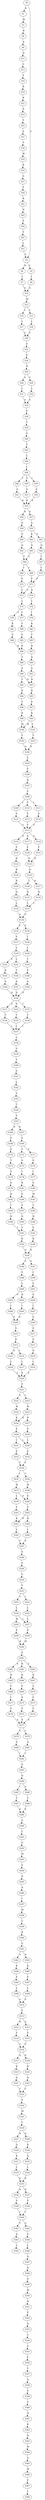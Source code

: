 strict digraph  {
	S0 -> S1 [ label = R ];
	S0 -> S2 [ label = A ];
	S1 -> S3 [ label = M ];
	S2 -> S4 [ label = D ];
	S2 -> S5 [ label = E ];
	S3 -> S6 [ label = R ];
	S4 -> S7 [ label = I ];
	S5 -> S8 [ label = I ];
	S6 -> S9 [ label = A ];
	S7 -> S10 [ label = Q ];
	S8 -> S10 [ label = Q ];
	S9 -> S11 [ label = D ];
	S10 -> S12 [ label = M ];
	S11 -> S13 [ label = C ];
	S12 -> S14 [ label = Y ];
	S12 -> S15 [ label = F ];
	S13 -> S16 [ label = Y ];
	S14 -> S17 [ label = L ];
	S15 -> S18 [ label = L ];
	S16 -> S19 [ label = R ];
	S17 -> S20 [ label = E ];
	S18 -> S20 [ label = E ];
	S19 -> S21 [ label = K ];
	S20 -> S22 [ label = E ];
	S21 -> S23 [ label = A ];
	S22 -> S24 [ label = P ];
	S23 -> S25 [ label = Y ];
	S24 -> S26 [ label = R ];
	S25 -> S27 [ label = E ];
	S26 -> S28 [ label = A ];
	S26 -> S29 [ label = G ];
	S27 -> S30 [ label = T ];
	S28 -> S31 [ label = L ];
	S29 -> S32 [ label = L ];
	S30 -> S33 [ label = W ];
	S31 -> S34 [ label = A ];
	S32 -> S34 [ label = A ];
	S33 -> S35 [ label = K ];
	S34 -> S36 [ label = P ];
	S35 -> S37 [ label = G ];
	S36 -> S38 [ label = T ];
	S37 -> S39 [ label = F ];
	S38 -> S40 [ label = G ];
	S39 -> S41 [ label = R ];
	S40 -> S42 [ label = T ];
	S41 -> S43 [ label = N ];
	S42 -> S44 [ label = L ];
	S43 -> S45 [ label = P ];
	S44 -> S46 [ label = L ];
	S45 -> S47 [ label = Y ];
	S46 -> S48 [ label = L ];
	S46 -> S49 [ label = V ];
	S46 -> S50 [ label = I ];
	S47 -> S51 [ label = L ];
	S48 -> S52 [ label = A ];
	S49 -> S53 [ label = A ];
	S50 -> S54 [ label = A ];
	S51 -> S2 [ label = A ];
	S52 -> S55 [ label = R ];
	S53 -> S55 [ label = R ];
	S54 -> S55 [ label = R ];
	S55 -> S56 [ label = R ];
	S55 -> S57 [ label = K ];
	S56 -> S58 [ label = A ];
	S57 -> S59 [ label = A ];
	S58 -> S60 [ label = G ];
	S59 -> S61 [ label = S ];
	S59 -> S62 [ label = K ];
	S60 -> S63 [ label = Q ];
	S61 -> S64 [ label = Q ];
	S62 -> S65 [ label = Q ];
	S63 -> S66 [ label = V ];
	S64 -> S67 [ label = I ];
	S65 -> S66 [ label = V ];
	S66 -> S68 [ label = L ];
	S66 -> S69 [ label = I ];
	S67 -> S70 [ label = L ];
	S68 -> S71 [ label = P ];
	S69 -> S72 [ label = P ];
	S70 -> S71 [ label = P ];
	S71 -> S73 [ label = L ];
	S71 -> S74 [ label = A ];
	S72 -> S73 [ label = L ];
	S73 -> S75 [ label = L ];
	S74 -> S76 [ label = L ];
	S75 -> S77 [ label = L ];
	S75 -> S78 [ label = V ];
	S76 -> S79 [ label = I ];
	S77 -> S80 [ label = C ];
	S78 -> S81 [ label = K ];
	S79 -> S82 [ label = K ];
	S80 -> S83 [ label = S ];
	S81 -> S84 [ label = S ];
	S82 -> S85 [ label = T ];
	S83 -> S86 [ label = R ];
	S84 -> S86 [ label = R ];
	S85 -> S87 [ label = R ];
	S86 -> S88 [ label = T ];
	S87 -> S89 [ label = A ];
	S88 -> S90 [ label = A ];
	S89 -> S91 [ label = A ];
	S90 -> S92 [ label = T ];
	S90 -> S93 [ label = N ];
	S91 -> S93 [ label = N ];
	S92 -> S94 [ label = R ];
	S93 -> S95 [ label = R ];
	S94 -> S96 [ label = T ];
	S95 -> S97 [ label = S ];
	S96 -> S98 [ label = K ];
	S97 -> S99 [ label = K ];
	S98 -> S100 [ label = M ];
	S99 -> S101 [ label = L ];
	S99 -> S100 [ label = M ];
	S100 -> S102 [ label = Y ];
	S101 -> S103 [ label = Y ];
	S102 -> S104 [ label = H ];
	S103 -> S104 [ label = H ];
	S104 -> S105 [ label = S ];
	S105 -> S106 [ label = E ];
	S106 -> S107 [ label = D ];
	S107 -> S108 [ label = V ];
	S108 -> S109 [ label = L ];
	S108 -> S110 [ label = V ];
	S108 -> S111 [ label = I ];
	S109 -> S112 [ label = V ];
	S110 -> S113 [ label = V ];
	S111 -> S114 [ label = V ];
	S112 -> S115 [ label = V ];
	S113 -> S115 [ label = V ];
	S114 -> S115 [ label = V ];
	S115 -> S116 [ label = Q ];
	S115 -> S117 [ label = A ];
	S115 -> S118 [ label = S ];
	S116 -> S119 [ label = F ];
	S117 -> S120 [ label = F ];
	S118 -> S121 [ label = F ];
	S119 -> S122 [ label = R ];
	S120 -> S123 [ label = N ];
	S121 -> S123 [ label = N ];
	S122 -> S124 [ label = R ];
	S123 -> S125 [ label = Q ];
	S124 -> S126 [ label = R ];
	S125 -> S127 [ label = R ];
	S125 -> S128 [ label = T ];
	S126 -> S129 [ label = Q ];
	S127 -> S130 [ label = N ];
	S128 -> S131 [ label = N ];
	S129 -> S132 [ label = L ];
	S130 -> S133 [ label = L ];
	S131 -> S133 [ label = L ];
	S132 -> S134 [ label = A ];
	S133 -> S134 [ label = A ];
	S134 -> S135 [ label = E ];
	S134 -> S136 [ label = D ];
	S135 -> S137 [ label = V ];
	S136 -> S138 [ label = I ];
	S137 -> S139 [ label = L ];
	S138 -> S140 [ label = L ];
	S139 -> S141 [ label = L ];
	S139 -> S142 [ label = P ];
	S140 -> S143 [ label = T ];
	S141 -> S144 [ label = T ];
	S142 -> S145 [ label = R ];
	S143 -> S146 [ label = E ];
	S144 -> S147 [ label = A ];
	S145 -> S148 [ label = A ];
	S146 -> S149 [ label = A ];
	S147 -> S150 [ label = D ];
	S148 -> S150 [ label = D ];
	S149 -> S150 [ label = D ];
	S150 -> S151 [ label = A ];
	S150 -> S152 [ label = S ];
	S150 -> S153 [ label = T ];
	S151 -> S154 [ label = T ];
	S152 -> S155 [ label = T ];
	S153 -> S156 [ label = T ];
	S154 -> S157 [ label = L ];
	S155 -> S157 [ label = L ];
	S156 -> S157 [ label = L ];
	S157 -> S158 [ label = L ];
	S158 -> S159 [ label = G ];
	S159 -> S160 [ label = Y ];
	S160 -> S161 [ label = G ];
	S161 -> S162 [ label = L ];
	S162 -> S163 [ label = V ];
	S163 -> S164 [ label = T ];
	S164 -> S165 [ label = V ];
	S165 -> S166 [ label = R ];
	S165 -> S167 [ label = K ];
	S166 -> S168 [ label = S ];
	S167 -> S169 [ label = S ];
	S168 -> S170 [ label = E ];
	S169 -> S171 [ label = S ];
	S169 -> S172 [ label = T ];
	S170 -> S173 [ label = T ];
	S171 -> S174 [ label = G ];
	S172 -> S175 [ label = S ];
	S173 -> S176 [ label = V ];
	S174 -> S177 [ label = I ];
	S175 -> S178 [ label = I ];
	S176 -> S179 [ label = A ];
	S177 -> S180 [ label = G ];
	S178 -> S181 [ label = R ];
	S179 -> S182 [ label = R ];
	S180 -> S183 [ label = M ];
	S181 -> S184 [ label = G ];
	S182 -> S185 [ label = I ];
	S183 -> S186 [ label = T ];
	S184 -> S187 [ label = V ];
	S185 -> S188 [ label = D ];
	S186 -> S189 [ label = H ];
	S187 -> S190 [ label = D ];
	S188 -> S191 [ label = T ];
	S189 -> S192 [ label = S ];
	S190 -> S191 [ label = T ];
	S191 -> S193 [ label = K ];
	S192 -> S194 [ label = K ];
	S193 -> S195 [ label = N ];
	S194 -> S195 [ label = N ];
	S195 -> S196 [ label = E ];
	S195 -> S197 [ label = Q ];
	S196 -> S198 [ label = V ];
	S197 -> S199 [ label = I ];
	S198 -> S200 [ label = L ];
	S199 -> S201 [ label = V ];
	S200 -> S202 [ label = H ];
	S200 -> S203 [ label = N ];
	S201 -> S204 [ label = S ];
	S202 -> S205 [ label = I ];
	S203 -> S206 [ label = I ];
	S204 -> S207 [ label = I ];
	S205 -> S208 [ label = D ];
	S206 -> S208 [ label = D ];
	S207 -> S209 [ label = E ];
	S208 -> S210 [ label = G ];
	S209 -> S211 [ label = E ];
	S210 -> S212 [ label = P ];
	S211 -> S213 [ label = P ];
	S212 -> S214 [ label = L ];
	S212 -> S215 [ label = Q ];
	S213 -> S216 [ label = D ];
	S214 -> S217 [ label = L ];
	S215 -> S218 [ label = L ];
	S216 -> S219 [ label = L ];
	S217 -> S220 [ label = E ];
	S218 -> S220 [ label = E ];
	S219 -> S220 [ label = E ];
	S220 -> S221 [ label = P ];
	S221 -> S222 [ label = V ];
	S221 -> S223 [ label = I ];
	S222 -> S224 [ label = W ];
	S223 -> S225 [ label = W ];
	S224 -> S226 [ label = K ];
	S225 -> S227 [ label = R ];
	S225 -> S226 [ label = K ];
	S226 -> S228 [ label = E ];
	S227 -> S229 [ label = E ];
	S228 -> S230 [ label = L ];
	S228 -> S231 [ label = I ];
	S229 -> S230 [ label = L ];
	S230 -> S232 [ label = E ];
	S231 -> S233 [ label = E ];
	S232 -> S234 [ label = E ];
	S233 -> S234 [ label = E ];
	S234 -> S235 [ label = I ];
	S234 -> S236 [ label = T ];
	S235 -> S237 [ label = W ];
	S236 -> S238 [ label = W ];
	S237 -> S239 [ label = L ];
	S237 -> S240 [ label = P ];
	S238 -> S240 [ label = P ];
	S239 -> S241 [ label = Y ];
	S240 -> S242 [ label = Y ];
	S241 -> S243 [ label = K ];
	S242 -> S243 [ label = K ];
	S242 -> S244 [ label = R ];
	S243 -> S245 [ label = L ];
	S244 -> S246 [ label = L ];
	S245 -> S247 [ label = S ];
	S246 -> S247 [ label = S ];
	S247 -> S248 [ label = S ];
	S248 -> S249 [ label = P ];
	S249 -> S250 [ label = V ];
	S250 -> S251 [ label = V ];
	S251 -> S252 [ label = V ];
	S251 -> S253 [ label = I ];
	S252 -> S254 [ label = L ];
	S253 -> S255 [ label = L ];
	S254 -> S256 [ label = M ];
	S254 -> S257 [ label = L ];
	S255 -> S257 [ label = L ];
	S256 -> S258 [ label = P ];
	S257 -> S259 [ label = P ];
	S258 -> S260 [ label = W ];
	S259 -> S260 [ label = W ];
	S260 -> S261 [ label = E ];
	S261 -> S262 [ label = A ];
	S261 -> S263 [ label = K ];
	S261 -> S264 [ label = E ];
	S262 -> S265 [ label = R ];
	S263 -> S266 [ label = R ];
	S264 -> S267 [ label = K ];
	S265 -> S268 [ label = Y ];
	S266 -> S269 [ label = F ];
	S267 -> S270 [ label = Y ];
	S268 -> S271 [ label = I ];
	S269 -> S272 [ label = A ];
	S270 -> S273 [ label = F ];
	S271 -> S274 [ label = Y ];
	S272 -> S275 [ label = Y ];
	S273 -> S276 [ label = Y ];
	S274 -> S277 [ label = A ];
	S275 -> S277 [ label = A ];
	S276 -> S277 [ label = A ];
	S277 -> S278 [ label = V ];
	S277 -> S279 [ label = I ];
	S278 -> S280 [ label = A ];
	S279 -> S281 [ label = A ];
	S280 -> S282 [ label = I ];
	S281 -> S282 [ label = I ];
	S282 -> S283 [ label = A ];
	S283 -> S284 [ label = Q ];
	S284 -> S285 [ label = I ];
	S284 -> S286 [ label = V ];
	S285 -> S287 [ label = T ];
	S286 -> S288 [ label = T ];
	S287 -> S289 [ label = K ];
	S288 -> S289 [ label = K ];
	S289 -> S290 [ label = G ];
	S290 -> S291 [ label = L ];
	S291 -> S292 [ label = G ];
	S292 -> S293 [ label = M ];
	S293 -> S294 [ label = E ];
	S294 -> S295 [ label = D ];
	S295 -> S296 [ label = A ];
	S296 -> S297 [ label = I ];
	S297 -> S298 [ label = M ];
	S298 -> S299 [ label = C ];
	S299 -> S300 [ label = R ];
	S300 -> S301 [ label = G ];
	S301 -> S302 [ label = G ];
	S301 -> S303 [ label = N ];
	S302 -> S304 [ label = K ];
	S303 -> S305 [ label = K ];
	S304 -> S306 [ label = E ];
	S305 -> S307 [ label = S ];
	S306 -> S308 [ label = L ];
	S307 -> S309 [ label = L ];
	S308 -> S310 [ label = A ];
	S309 -> S310 [ label = A ];
	S310 -> S311 [ label = F ];
	S311 -> S312 [ label = R ];
	S311 -> S313 [ label = A ];
	S312 -> S314 [ label = V ];
	S313 -> S315 [ label = V ];
	S314 -> S316 [ label = G ];
	S315 -> S316 [ label = G ];
	S316 -> S317 [ label = Q ];
	S316 -> S318 [ label = K ];
	S317 -> S319 [ label = K ];
	S318 -> S320 [ label = R ];
	S319 -> S321 [ label = Q ];
	S320 -> S322 [ label = Q ];
	S321 -> S323 [ label = F ];
	S322 -> S323 [ label = F ];
	S323 -> S324 [ label = P ];
	S324 -> S325 [ label = M ];
	S325 -> S326 [ label = L ];
	S326 -> S327 [ label = R ];
	S326 -> S328 [ label = H ];
	S327 -> S329 [ label = Q ];
	S328 -> S330 [ label = K ];
	S329 -> S331 [ label = R ];
	S330 -> S332 [ label = Q ];
	S331 -> S333 [ label = L ];
	S332 -> S334 [ label = L ];
	S333 -> S335 [ label = K ];
	S334 -> S335 [ label = K ];
	S335 -> S336 [ label = D ];
	S335 -> S337 [ label = H ];
	S336 -> S338 [ label = P ];
	S337 -> S339 [ label = P ];
	S338 -> S340 [ label = L ];
	S339 -> S340 [ label = L ];
	S340 -> S341 [ label = V ];
	S340 -> S342 [ label = G ];
	S341 -> S343 [ label = A ];
	S342 -> S344 [ label = S ];
	S343 -> S345 [ label = L ];
	S344 -> S346 [ label = L ];
	S346 -> S347 [ label = Q ];
	S347 -> S348 [ label = Q ];
	S348 -> S349 [ label = S ];
	S349 -> S350 [ label = W ];
	S350 -> S351 [ label = R ];
	S351 -> S352 [ label = P ];
	S352 -> S353 [ label = D ];
	S353 -> S354 [ label = C ];
	S354 -> S355 [ label = G ];
	S355 -> S356 [ label = F ];
	S356 -> S357 [ label = T ];
	S357 -> S358 [ label = Q ];
	S358 -> S359 [ label = P ];
	S359 -> S360 [ label = G ];
	S360 -> S361 [ label = N ];
	S361 -> S362 [ label = K ];
	S362 -> S363 [ label = D ];
	S363 -> S364 [ label = M ];
	S364 -> S365 [ label = A ];
	S365 -> S366 [ label = M ];
	S366 -> S367 [ label = P ];
	S367 -> S368 [ label = L ];
}
